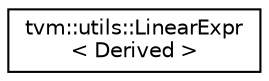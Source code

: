 digraph "Graphical Class Hierarchy"
{
 // LATEX_PDF_SIZE
  edge [fontname="Helvetica",fontsize="10",labelfontname="Helvetica",labelfontsize="10"];
  node [fontname="Helvetica",fontsize="10",shape=record];
  rankdir="LR";
  Node0 [label="tvm::utils::LinearExpr\l\< Derived \>",height=0.2,width=0.4,color="black", fillcolor="white", style="filled",URL="$classtvm_1_1utils_1_1LinearExpr.html",tooltip=" "];
}
